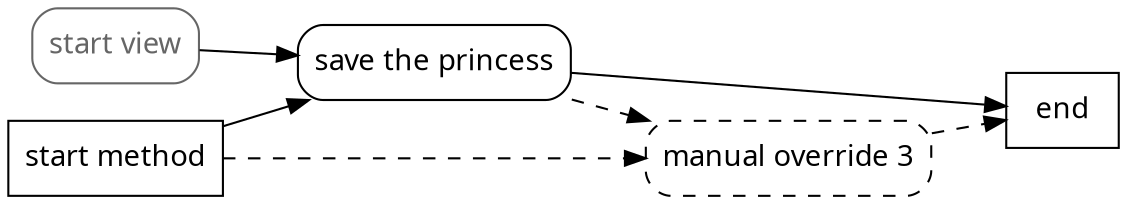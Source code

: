 digraph {
	graph [rankdir=LR]
	node [fillcolor=white fontname="sans-serif" shape=rect style=filled]
	"save the princess" [color="#666666" fontcolor="#666666" style="filled, rounded"]
	"start view" [color="#666666" fontcolor="#666666" style="filled, rounded"]
	"start method" [color="#666666" fontcolor="#666666" style=filled]
	end [color="#666666" fontcolor="#666666" style=filled]
	"start view" -> "save the princess"
	"start method" -> "save the princess"
	"save the princess" -> end
	end [color=black fontcolor=black style=filled]
	"start method" [color=black fontcolor=black style=filled]
	"save the princess" [color=black fontcolor=black style="filled, rounded"]
	"start method" -> "manual override 3" [style=dashed]
	"manual override 3" [style="filled, rounded, dashed"]
	"save the princess" -> "manual override 3" [style=dashed]
	"manual override 3" -> end [style=dashed]
}
